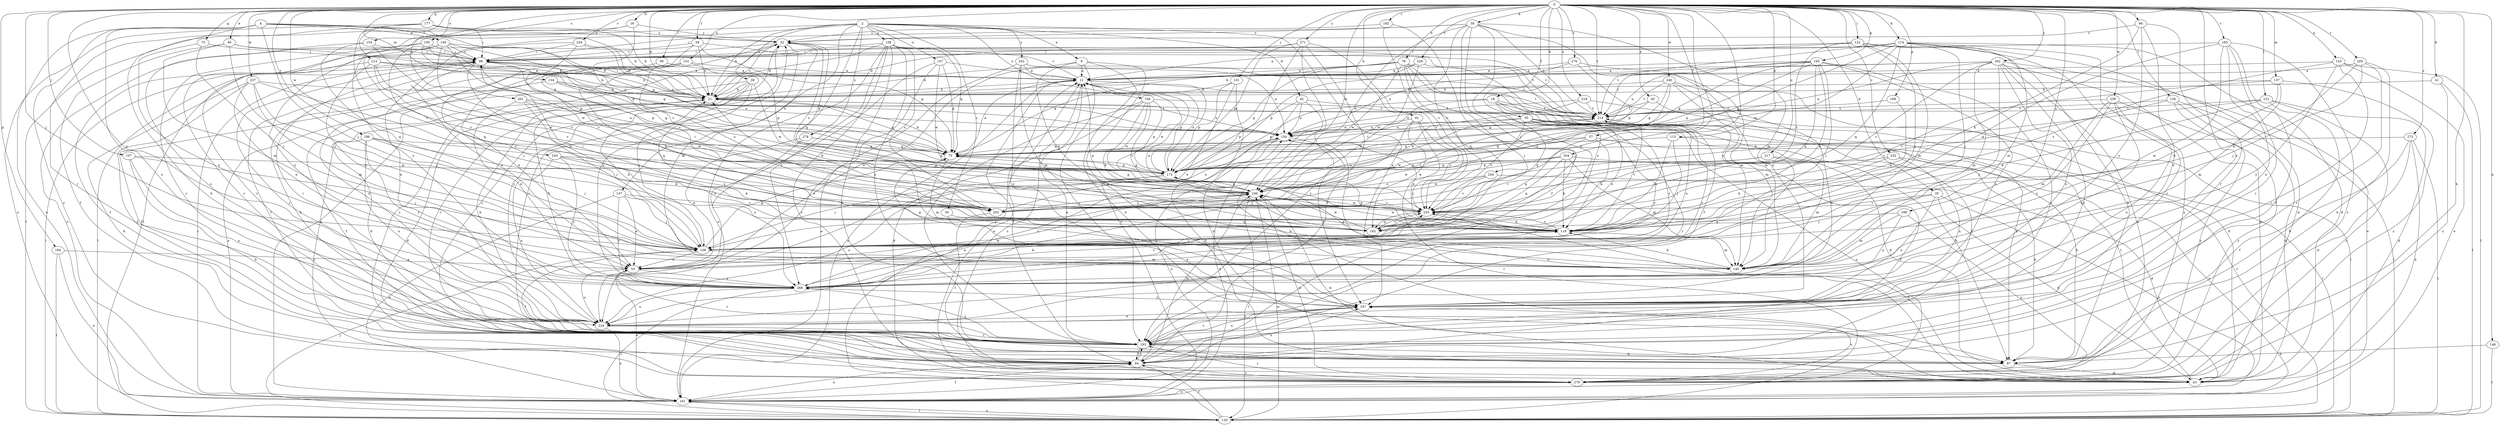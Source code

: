 strict digraph  {
0;
2;
4;
9;
11;
16;
18;
21;
28;
30;
32;
35;
39;
41;
42;
43;
45;
46;
53;
55;
57;
58;
64;
73;
75;
78;
81;
87;
94;
96;
98;
101;
107;
108;
114;
115;
118;
121;
122;
126;
129;
134;
137;
140;
143;
146;
147;
149;
150;
152;
154;
156;
157;
158;
161;
164;
165;
168;
172;
177;
182;
183;
186;
192;
193;
195;
199;
201;
202;
203;
204;
205;
213;
214;
217;
218;
224;
228;
232;
234;
235;
237;
239;
240;
243;
244;
246;
257;
262;
268;
271;
273;
276;
278;
279;
0 -> 16  [label=b];
0 -> 18  [label=b];
0 -> 21  [label=b];
0 -> 35  [label=d];
0 -> 39  [label=d];
0 -> 41  [label=d];
0 -> 45  [label=e];
0 -> 46  [label=e];
0 -> 55  [label=f];
0 -> 57  [label=f];
0 -> 58  [label=f];
0 -> 73  [label=g];
0 -> 78  [label=h];
0 -> 81  [label=h];
0 -> 87  [label=h];
0 -> 94  [label=i];
0 -> 96  [label=i];
0 -> 101  [label=j];
0 -> 107  [label=j];
0 -> 108  [label=j];
0 -> 114  [label=k];
0 -> 115  [label=k];
0 -> 121  [label=l];
0 -> 122  [label=l];
0 -> 126  [label=l];
0 -> 134  [label=m];
0 -> 137  [label=m];
0 -> 143  [label=n];
0 -> 146  [label=n];
0 -> 152  [label=o];
0 -> 154  [label=o];
0 -> 164  [label=p];
0 -> 165  [label=p];
0 -> 168  [label=p];
0 -> 177  [label=q];
0 -> 183  [label=r];
0 -> 186  [label=r];
0 -> 192  [label=r];
0 -> 195  [label=s];
0 -> 199  [label=s];
0 -> 201  [label=s];
0 -> 204  [label=t];
0 -> 205  [label=t];
0 -> 213  [label=t];
0 -> 214  [label=t];
0 -> 217  [label=u];
0 -> 218  [label=u];
0 -> 228  [label=v];
0 -> 232  [label=v];
0 -> 234  [label=v];
0 -> 237  [label=w];
0 -> 239  [label=w];
0 -> 240  [label=w];
0 -> 243  [label=w];
0 -> 244  [label=w];
0 -> 246  [label=w];
0 -> 257  [label=x];
0 -> 262  [label=y];
0 -> 268  [label=y];
0 -> 271  [label=z];
0 -> 273  [label=z];
0 -> 276  [label=z];
2 -> 9  [label=a];
2 -> 21  [label=b];
2 -> 28  [label=c];
2 -> 30  [label=c];
2 -> 42  [label=d];
2 -> 129  [label=l];
2 -> 147  [label=n];
2 -> 156  [label=o];
2 -> 157  [label=o];
2 -> 158  [label=o];
2 -> 182  [label=q];
2 -> 202  [label=s];
2 -> 224  [label=u];
2 -> 257  [label=x];
2 -> 278  [label=z];
4 -> 21  [label=b];
4 -> 32  [label=c];
4 -> 75  [label=g];
4 -> 87  [label=h];
4 -> 108  [label=j];
4 -> 149  [label=n];
4 -> 161  [label=o];
4 -> 224  [label=u];
4 -> 279  [label=z];
9 -> 11  [label=a];
9 -> 53  [label=e];
9 -> 87  [label=h];
9 -> 182  [label=q];
9 -> 193  [label=r];
9 -> 257  [label=x];
11 -> 21  [label=b];
11 -> 32  [label=c];
11 -> 64  [label=f];
11 -> 98  [label=i];
11 -> 172  [label=p];
11 -> 214  [label=t];
11 -> 246  [label=w];
11 -> 279  [label=z];
16 -> 32  [label=c];
16 -> 129  [label=l];
16 -> 235  [label=v];
16 -> 268  [label=y];
18 -> 53  [label=e];
18 -> 87  [label=h];
18 -> 172  [label=p];
18 -> 182  [label=q];
18 -> 214  [label=t];
18 -> 246  [label=w];
18 -> 268  [label=y];
21 -> 32  [label=c];
21 -> 43  [label=d];
21 -> 64  [label=f];
21 -> 75  [label=g];
21 -> 150  [label=n];
21 -> 214  [label=t];
28 -> 21  [label=b];
28 -> 108  [label=j];
28 -> 161  [label=o];
28 -> 182  [label=q];
28 -> 193  [label=r];
28 -> 246  [label=w];
30 -> 182  [label=q];
30 -> 257  [label=x];
32 -> 98  [label=i];
32 -> 140  [label=m];
32 -> 161  [label=o];
32 -> 172  [label=p];
32 -> 268  [label=y];
32 -> 279  [label=z];
35 -> 43  [label=d];
35 -> 108  [label=j];
35 -> 161  [label=o];
35 -> 235  [label=v];
35 -> 257  [label=x];
39 -> 32  [label=c];
39 -> 53  [label=e];
39 -> 98  [label=i];
39 -> 108  [label=j];
39 -> 140  [label=m];
39 -> 214  [label=t];
39 -> 235  [label=v];
39 -> 246  [label=w];
39 -> 257  [label=x];
39 -> 268  [label=y];
41 -> 21  [label=b];
41 -> 129  [label=l];
41 -> 279  [label=z];
42 -> 43  [label=d];
42 -> 87  [label=h];
42 -> 150  [label=n];
42 -> 172  [label=p];
42 -> 214  [label=t];
43 -> 150  [label=n];
43 -> 214  [label=t];
43 -> 235  [label=v];
43 -> 246  [label=w];
45 -> 75  [label=g];
45 -> 129  [label=l];
45 -> 214  [label=t];
46 -> 64  [label=f];
46 -> 98  [label=i];
46 -> 108  [label=j];
46 -> 140  [label=m];
46 -> 150  [label=n];
53 -> 118  [label=k];
53 -> 193  [label=r];
53 -> 224  [label=u];
53 -> 268  [label=y];
55 -> 43  [label=d];
55 -> 87  [label=h];
55 -> 150  [label=n];
55 -> 161  [label=o];
55 -> 193  [label=r];
55 -> 203  [label=s];
55 -> 235  [label=v];
55 -> 268  [label=y];
57 -> 75  [label=g];
57 -> 87  [label=h];
57 -> 118  [label=k];
57 -> 182  [label=q];
57 -> 246  [label=w];
58 -> 21  [label=b];
58 -> 75  [label=g];
58 -> 98  [label=i];
58 -> 193  [label=r];
58 -> 203  [label=s];
58 -> 214  [label=t];
64 -> 21  [label=b];
64 -> 161  [label=o];
64 -> 193  [label=r];
64 -> 246  [label=w];
64 -> 257  [label=x];
64 -> 279  [label=z];
73 -> 98  [label=i];
73 -> 108  [label=j];
73 -> 268  [label=y];
75 -> 11  [label=a];
75 -> 21  [label=b];
75 -> 140  [label=m];
75 -> 172  [label=p];
75 -> 214  [label=t];
78 -> 11  [label=a];
78 -> 21  [label=b];
78 -> 64  [label=f];
78 -> 75  [label=g];
78 -> 108  [label=j];
78 -> 172  [label=p];
78 -> 182  [label=q];
78 -> 193  [label=r];
78 -> 224  [label=u];
78 -> 246  [label=w];
81 -> 129  [label=l];
81 -> 150  [label=n];
81 -> 182  [label=q];
81 -> 235  [label=v];
81 -> 268  [label=y];
87 -> 32  [label=c];
87 -> 43  [label=d];
94 -> 32  [label=c];
94 -> 118  [label=k];
94 -> 193  [label=r];
94 -> 257  [label=x];
94 -> 268  [label=y];
96 -> 11  [label=a];
96 -> 108  [label=j];
98 -> 11  [label=a];
98 -> 21  [label=b];
98 -> 53  [label=e];
98 -> 129  [label=l];
98 -> 172  [label=p];
98 -> 182  [label=q];
98 -> 193  [label=r];
101 -> 21  [label=b];
101 -> 43  [label=d];
101 -> 53  [label=e];
101 -> 172  [label=p];
107 -> 87  [label=h];
107 -> 108  [label=j];
107 -> 172  [label=p];
107 -> 224  [label=u];
108 -> 21  [label=b];
108 -> 53  [label=e];
108 -> 64  [label=f];
108 -> 75  [label=g];
108 -> 140  [label=m];
114 -> 43  [label=d];
114 -> 98  [label=i];
114 -> 108  [label=j];
114 -> 140  [label=m];
114 -> 172  [label=p];
114 -> 182  [label=q];
114 -> 193  [label=r];
114 -> 214  [label=t];
114 -> 246  [label=w];
114 -> 279  [label=z];
115 -> 75  [label=g];
115 -> 108  [label=j];
115 -> 118  [label=k];
115 -> 129  [label=l];
118 -> 11  [label=a];
118 -> 98  [label=i];
118 -> 108  [label=j];
118 -> 140  [label=m];
118 -> 150  [label=n];
118 -> 172  [label=p];
118 -> 214  [label=t];
118 -> 235  [label=v];
118 -> 246  [label=w];
121 -> 43  [label=d];
121 -> 87  [label=h];
121 -> 118  [label=k];
121 -> 203  [label=s];
121 -> 214  [label=t];
121 -> 279  [label=z];
122 -> 11  [label=a];
122 -> 21  [label=b];
122 -> 43  [label=d];
122 -> 87  [label=h];
122 -> 98  [label=i];
122 -> 108  [label=j];
122 -> 140  [label=m];
122 -> 235  [label=v];
126 -> 43  [label=d];
126 -> 129  [label=l];
126 -> 214  [label=t];
126 -> 235  [label=v];
126 -> 279  [label=z];
129 -> 11  [label=a];
129 -> 64  [label=f];
129 -> 98  [label=i];
129 -> 108  [label=j];
129 -> 161  [label=o];
129 -> 214  [label=t];
129 -> 246  [label=w];
134 -> 21  [label=b];
134 -> 64  [label=f];
134 -> 75  [label=g];
134 -> 150  [label=n];
137 -> 21  [label=b];
137 -> 118  [label=k];
137 -> 140  [label=m];
137 -> 235  [label=v];
137 -> 279  [label=z];
140 -> 75  [label=g];
140 -> 118  [label=k];
140 -> 172  [label=p];
143 -> 11  [label=a];
143 -> 129  [label=l];
143 -> 161  [label=o];
143 -> 193  [label=r];
143 -> 203  [label=s];
143 -> 268  [label=y];
146 -> 87  [label=h];
146 -> 129  [label=l];
147 -> 53  [label=e];
147 -> 108  [label=j];
147 -> 161  [label=o];
147 -> 235  [label=v];
147 -> 268  [label=y];
149 -> 21  [label=b];
149 -> 75  [label=g];
149 -> 98  [label=i];
149 -> 182  [label=q];
149 -> 193  [label=r];
149 -> 235  [label=v];
149 -> 246  [label=w];
149 -> 268  [label=y];
150 -> 75  [label=g];
150 -> 161  [label=o];
150 -> 224  [label=u];
150 -> 257  [label=x];
152 -> 11  [label=a];
152 -> 53  [label=e];
152 -> 64  [label=f];
152 -> 87  [label=h];
152 -> 118  [label=k];
152 -> 172  [label=p];
152 -> 203  [label=s];
152 -> 224  [label=u];
154 -> 98  [label=i];
154 -> 182  [label=q];
154 -> 224  [label=u];
154 -> 235  [label=v];
156 -> 43  [label=d];
156 -> 118  [label=k];
156 -> 172  [label=p];
156 -> 193  [label=r];
156 -> 214  [label=t];
156 -> 235  [label=v];
156 -> 246  [label=w];
157 -> 11  [label=a];
157 -> 75  [label=g];
157 -> 161  [label=o];
157 -> 224  [label=u];
157 -> 246  [label=w];
158 -> 21  [label=b];
158 -> 75  [label=g];
158 -> 87  [label=h];
158 -> 98  [label=i];
158 -> 161  [label=o];
158 -> 203  [label=s];
158 -> 214  [label=t];
158 -> 257  [label=x];
158 -> 268  [label=y];
158 -> 279  [label=z];
161 -> 11  [label=a];
161 -> 53  [label=e];
161 -> 64  [label=f];
161 -> 98  [label=i];
161 -> 129  [label=l];
161 -> 150  [label=n];
164 -> 53  [label=e];
164 -> 129  [label=l];
164 -> 161  [label=o];
165 -> 11  [label=a];
165 -> 75  [label=g];
165 -> 108  [label=j];
165 -> 118  [label=k];
165 -> 150  [label=n];
165 -> 172  [label=p];
165 -> 182  [label=q];
165 -> 193  [label=r];
165 -> 214  [label=t];
165 -> 257  [label=x];
168 -> 118  [label=k];
168 -> 214  [label=t];
172 -> 11  [label=a];
172 -> 75  [label=g];
172 -> 108  [label=j];
172 -> 224  [label=u];
172 -> 246  [label=w];
177 -> 21  [label=b];
177 -> 32  [label=c];
177 -> 98  [label=i];
177 -> 161  [label=o];
177 -> 193  [label=r];
177 -> 203  [label=s];
182 -> 11  [label=a];
182 -> 235  [label=v];
182 -> 246  [label=w];
183 -> 64  [label=f];
183 -> 98  [label=i];
183 -> 118  [label=k];
183 -> 140  [label=m];
183 -> 193  [label=r];
183 -> 257  [label=x];
183 -> 279  [label=z];
186 -> 75  [label=g];
186 -> 108  [label=j];
186 -> 118  [label=k];
186 -> 224  [label=u];
186 -> 268  [label=y];
186 -> 279  [label=z];
192 -> 32  [label=c];
192 -> 64  [label=f];
192 -> 235  [label=v];
193 -> 11  [label=a];
193 -> 32  [label=c];
193 -> 64  [label=f];
193 -> 87  [label=h];
193 -> 257  [label=x];
193 -> 268  [label=y];
195 -> 21  [label=b];
195 -> 75  [label=g];
195 -> 98  [label=i];
195 -> 161  [label=o];
195 -> 193  [label=r];
199 -> 140  [label=m];
199 -> 182  [label=q];
199 -> 268  [label=y];
199 -> 279  [label=z];
201 -> 53  [label=e];
201 -> 108  [label=j];
201 -> 150  [label=n];
201 -> 214  [label=t];
201 -> 246  [label=w];
202 -> 11  [label=a];
202 -> 140  [label=m];
202 -> 150  [label=n];
202 -> 214  [label=t];
202 -> 224  [label=u];
202 -> 257  [label=x];
203 -> 21  [label=b];
203 -> 64  [label=f];
203 -> 98  [label=i];
203 -> 150  [label=n];
204 -> 64  [label=f];
204 -> 118  [label=k];
204 -> 140  [label=m];
204 -> 172  [label=p];
204 -> 182  [label=q];
204 -> 203  [label=s];
204 -> 246  [label=w];
205 -> 11  [label=a];
205 -> 87  [label=h];
205 -> 108  [label=j];
205 -> 118  [label=k];
205 -> 193  [label=r];
213 -> 11  [label=a];
213 -> 21  [label=b];
213 -> 64  [label=f];
213 -> 140  [label=m];
213 -> 203  [label=s];
213 -> 246  [label=w];
214 -> 150  [label=n];
214 -> 203  [label=s];
217 -> 87  [label=h];
217 -> 140  [label=m];
217 -> 172  [label=p];
217 -> 235  [label=v];
218 -> 64  [label=f];
218 -> 150  [label=n];
218 -> 214  [label=t];
218 -> 246  [label=w];
224 -> 21  [label=b];
224 -> 32  [label=c];
224 -> 98  [label=i];
224 -> 161  [label=o];
224 -> 193  [label=r];
224 -> 257  [label=x];
228 -> 11  [label=a];
228 -> 140  [label=m];
228 -> 172  [label=p];
228 -> 246  [label=w];
232 -> 118  [label=k];
232 -> 161  [label=o];
232 -> 172  [label=p];
232 -> 257  [label=x];
234 -> 21  [label=b];
234 -> 98  [label=i];
234 -> 150  [label=n];
234 -> 172  [label=p];
234 -> 203  [label=s];
235 -> 118  [label=k];
235 -> 182  [label=q];
235 -> 246  [label=w];
237 -> 21  [label=b];
237 -> 43  [label=d];
237 -> 53  [label=e];
237 -> 64  [label=f];
237 -> 108  [label=j];
237 -> 140  [label=m];
237 -> 235  [label=v];
239 -> 140  [label=m];
239 -> 214  [label=t];
239 -> 224  [label=u];
239 -> 257  [label=x];
239 -> 268  [label=y];
239 -> 279  [label=z];
240 -> 21  [label=b];
240 -> 43  [label=d];
240 -> 75  [label=g];
240 -> 140  [label=m];
240 -> 203  [label=s];
240 -> 214  [label=t];
240 -> 224  [label=u];
243 -> 118  [label=k];
243 -> 172  [label=p];
243 -> 203  [label=s];
243 -> 224  [label=u];
243 -> 268  [label=y];
244 -> 43  [label=d];
244 -> 203  [label=s];
244 -> 235  [label=v];
244 -> 246  [label=w];
246 -> 32  [label=c];
246 -> 75  [label=g];
246 -> 108  [label=j];
246 -> 129  [label=l];
246 -> 203  [label=s];
246 -> 235  [label=v];
257 -> 193  [label=r];
257 -> 224  [label=u];
262 -> 11  [label=a];
262 -> 21  [label=b];
262 -> 43  [label=d];
262 -> 140  [label=m];
262 -> 150  [label=n];
262 -> 161  [label=o];
262 -> 193  [label=r];
262 -> 235  [label=v];
262 -> 257  [label=x];
262 -> 268  [label=y];
262 -> 279  [label=z];
268 -> 21  [label=b];
268 -> 129  [label=l];
268 -> 224  [label=u];
268 -> 235  [label=v];
268 -> 246  [label=w];
268 -> 257  [label=x];
271 -> 64  [label=f];
271 -> 98  [label=i];
271 -> 161  [label=o];
271 -> 172  [label=p];
271 -> 193  [label=r];
271 -> 235  [label=v];
273 -> 43  [label=d];
273 -> 64  [label=f];
273 -> 75  [label=g];
273 -> 87  [label=h];
273 -> 129  [label=l];
276 -> 11  [label=a];
276 -> 140  [label=m];
276 -> 150  [label=n];
276 -> 172  [label=p];
278 -> 53  [label=e];
278 -> 75  [label=g];
278 -> 172  [label=p];
278 -> 268  [label=y];
279 -> 11  [label=a];
279 -> 161  [label=o];
279 -> 193  [label=r];
279 -> 246  [label=w];
279 -> 257  [label=x];
}
